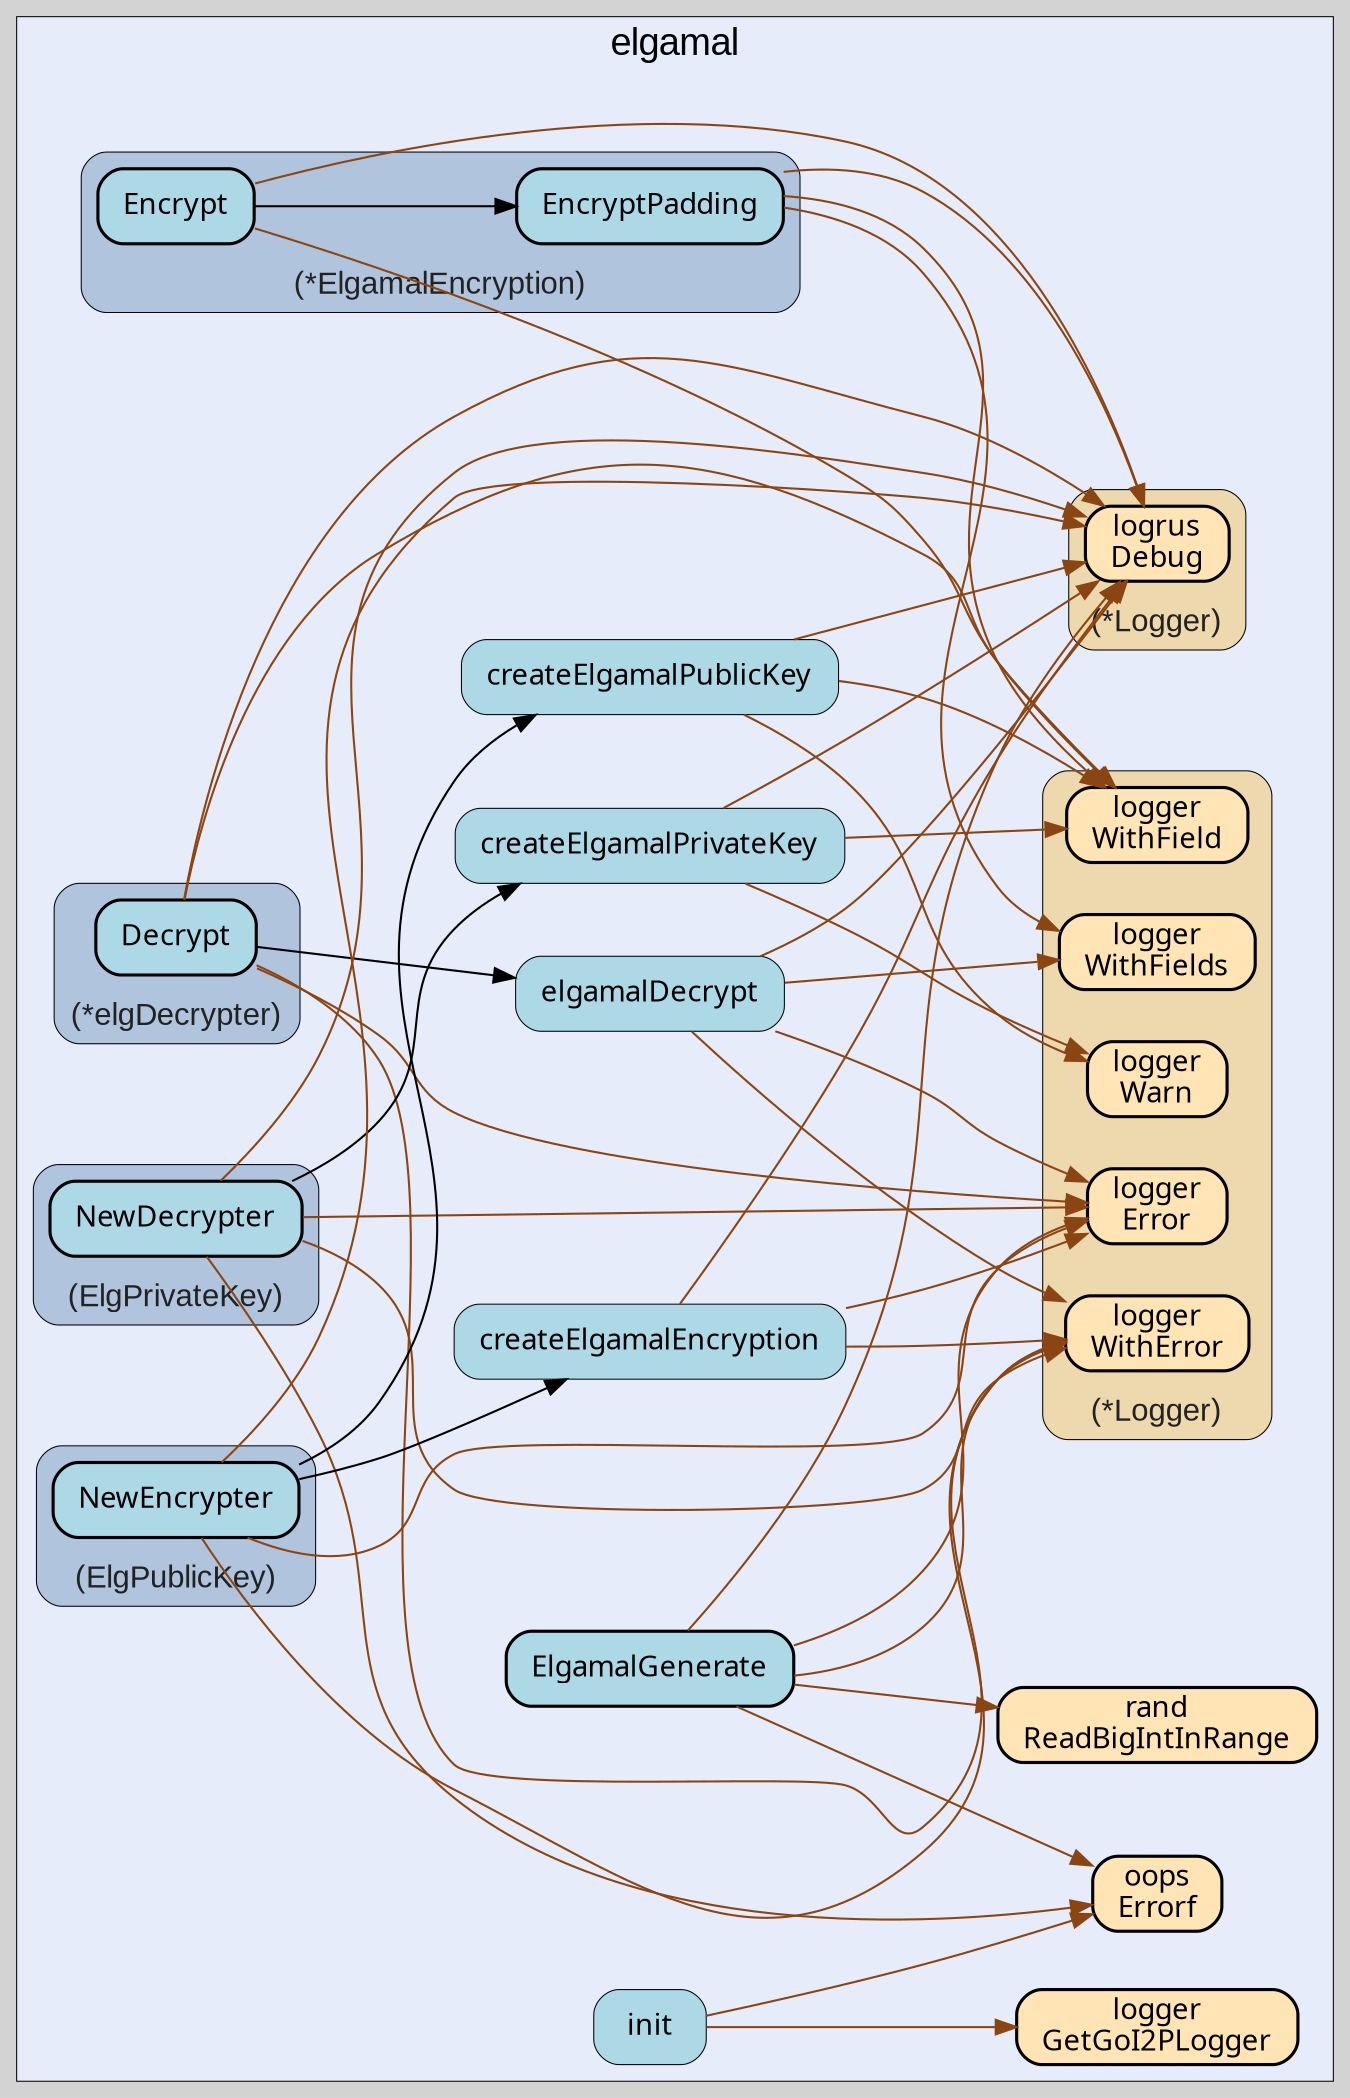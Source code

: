 digraph gocallvis {
    label="";
    labeljust="l";
    fontname="Arial";
    fontsize="14";
    rankdir="LR";
    bgcolor="lightgray";
    style="solid";
    penwidth="0.5";
    pad="0.0";
    nodesep="0.35";

    node [shape="box" style="filled,rounded" fillcolor="honeydew" fontname="Verdana" penwidth="1.0" margin="0.16,0.0"];
    edge [minlen="2"]

    subgraph "cluster_focus" {
        bgcolor="#e6ecfa";
label="elgamal";
labelloc="t";
labeljust="c";
fontsize="18";
        
        "github.com/go-i2p/crypto/elg.elgamalDecrypt" [ fillcolor="lightblue" label="elgamalDecrypt" penwidth="0.5" tooltip="github.com/go-i2p/crypto/elg.elgamalDecrypt | defined in elg.go:47\nat elg.go:78: calling [(*github.com/go-i2p/logger.Logger).Error]\nat elg.go:48: calling [(*github.com/go-i2p/logger.Logger).WithFields]\nat elg.go:78: calling [(*github.com/go-i2p/logger.Logger).WithError]\nat elg.go:51: calling [(*github.com/sirupsen/logrus.Logger).Debug]\nat elg.go:74: calling [(*github.com/sirupsen/logrus.Logger).Debug]" ]
        "github.com/go-i2p/crypto/elg.init" [ fillcolor="lightblue" label="init" penwidth="0.5" tooltip="github.com/go-i2p/crypto/elg.init | defined in .:0\nat constants.go:24: calling [github.com/samber/oops.Errorf]\nat constants.go:25: calling [github.com/samber/oops.Errorf]\nat constants.go:12: calling [github.com/go-i2p/logger.GetGoI2PLogger]" ]
        "github.com/go-i2p/logger.GetGoI2PLogger" [ fillcolor="moccasin" label="logger\nGetGoI2PLogger" penwidth="1.5" tooltip="github.com/go-i2p/logger.GetGoI2PLogger | defined in log.go:120" ]
        "github.com/samber/oops.Errorf" [ label="oops\nErrorf" penwidth="1.5" tooltip="github.com/samber/oops.Errorf | defined in oops.go:34" fillcolor="moccasin" ]
        "github.com/go-i2p/crypto/elg.ElgamalGenerate" [ fillcolor="lightblue" label="ElgamalGenerate" penwidth="1.5" tooltip="github.com/go-i2p/crypto/elg.ElgamalGenerate | defined in elg.go:21\nat elg.go:33: calling [(*github.com/go-i2p/logger.Logger).Error]\nat elg.go:33: calling [(*github.com/go-i2p/logger.Logger).WithError]\nat elg.go:34: calling [github.com/samber/oops.Errorf]\nat elg.go:22: calling [(*github.com/sirupsen/logrus.Logger).Debug]\nat elg.go:42: calling [(*github.com/sirupsen/logrus.Logger).Debug]\nat elg.go:31: calling [github.com/go-i2p/crypto/rand.ReadBigIntInRange]" ]
        "github.com/go-i2p/crypto/rand.ReadBigIntInRange" [ label="rand\nReadBigIntInRange" penwidth="1.5" tooltip="github.com/go-i2p/crypto/rand.ReadBigIntInRange | defined in secure_reader.go:160" fillcolor="moccasin" ]
        "github.com/go-i2p/crypto/elg.createElgamalPublicKey" [ fillcolor="lightblue" label="createElgamalPublicKey" penwidth="0.5" tooltip="github.com/go-i2p/crypto/elg.createElgamalPublicKey | defined in elg_public_key.go:36\nat elg_public_key.go:46: calling [(*github.com/go-i2p/logger.Logger).Warn]\nat elg_public_key.go:37: calling [(*github.com/go-i2p/logger.Logger).WithField]\nat elg_public_key.go:37: calling [(*github.com/sirupsen/logrus.Logger).Debug]\nat elg_public_key.go:44: calling [(*github.com/sirupsen/logrus.Logger).Debug]" ]
        "github.com/go-i2p/crypto/elg.createElgamalEncryption" [ tooltip="github.com/go-i2p/crypto/elg.createElgamalEncryption | defined in elg_encryption.go:56\nat elg_encryption.go:76: calling [(*github.com/go-i2p/logger.Logger).WithError]\nat elg_encryption.go:57: calling [(*github.com/sirupsen/logrus.Logger).Debug]\nat elg_encryption.go:74: calling [(*github.com/sirupsen/logrus.Logger).Debug]\nat elg_encryption.go:76: calling [(*github.com/go-i2p/logger.Logger).Error]" fillcolor="lightblue" label="createElgamalEncryption" penwidth="0.5" ]
        "github.com/go-i2p/crypto/elg.createElgamalPrivateKey" [ fillcolor="lightblue" label="createElgamalPrivateKey" penwidth="0.5" tooltip="github.com/go-i2p/crypto/elg.createElgamalPrivateKey | defined in elg_private_key.go:35\nat elg_private_key.go:36: calling [(*github.com/go-i2p/logger.Logger).WithField]\nat elg_private_key.go:36: calling [(*github.com/sirupsen/logrus.Logger).Debug]\nat elg_private_key.go:59: calling [(*github.com/sirupsen/logrus.Logger).Debug]\nat elg_private_key.go:38: calling [(*github.com/go-i2p/logger.Logger).Warn]\nat elg_private_key.go:46: calling [(*github.com/go-i2p/logger.Logger).Warn]" ]
        
        subgraph "cluster_*github.com/go-i2p/crypto/elg.ElgamalEncryption" {
        fontcolor="#222222";
fillcolor="lightsteelblue";
tooltip="type: *github.com/go-i2p/crypto/elg.ElgamalEncryption";
penwidth="0.5";
fontsize="15";
labelloc="b";
style="rounded,filled";
label="(*ElgamalEncryption)";
        
        "(*github.com/go-i2p/crypto/elg.ElgamalEncryption).EncryptPadding" [ fillcolor="lightblue" label="EncryptPadding" penwidth="1.5" tooltip="(*github.com/go-i2p/crypto/elg.ElgamalEncryption).EncryptPadding | defined in elg_encryption.go:21\nat elg_encryption.go:25: calling [(*github.com/sirupsen/logrus.Logger).Debug]\nat elg_encryption.go:51: calling [(*github.com/sirupsen/logrus.Logger).Debug]\nat elg_encryption.go:51: calling [(*github.com/go-i2p/logger.Logger).WithField]\nat elg_encryption.go:22: calling [(*github.com/go-i2p/logger.Logger).WithFields]" ]
        "(*github.com/go-i2p/crypto/elg.ElgamalEncryption).Encrypt" [ tooltip="(*github.com/go-i2p/crypto/elg.ElgamalEncryption).Encrypt | defined in elg_encryption.go:16\nat elg_encryption.go:17: calling [(*github.com/sirupsen/logrus.Logger).Debug]\nat elg_encryption.go:18: calling [(*github.com/go-i2p/crypto/elg.ElgamalEncryption).EncryptPadding]\nat elg_encryption.go:17: calling [(*github.com/go-i2p/logger.Logger).WithField]" fillcolor="lightblue" label="Encrypt" penwidth="1.5" ]
        
    }

        subgraph "cluster_*github.com/go-i2p/crypto/elg.elgDecrypter" {
        penwidth="0.5";
fontsize="15";
labelloc="b";
label="(*elgDecrypter)";
tooltip="type: *github.com/go-i2p/crypto/elg.elgDecrypter";
fontcolor="#222222";
style="rounded,filled";
fillcolor="lightsteelblue";
        
        "(*github.com/go-i2p/crypto/elg.elgDecrypter).Decrypt" [ tooltip="(*github.com/go-i2p/crypto/elg.elgDecrypter).Decrypt | defined in elg_decrypter.go:9\nat elg_decrypter.go:13: calling [(*github.com/go-i2p/logger.Logger).WithError]\nat elg_decrypter.go:10: calling [(*github.com/go-i2p/logger.Logger).WithField]\nat elg_decrypter.go:15: calling [(*github.com/go-i2p/logger.Logger).WithField]\nat elg_decrypter.go:13: calling [(*github.com/go-i2p/logger.Logger).Error]\nat elg_decrypter.go:10: calling [(*github.com/sirupsen/logrus.Logger).Debug]\nat elg_decrypter.go:15: calling [(*github.com/sirupsen/logrus.Logger).Debug]\nat elg_decrypter.go:11: calling [github.com/go-i2p/crypto/elg.elgamalDecrypt]" fillcolor="lightblue" label="Decrypt" penwidth="1.5" ]
        
    }

        subgraph "cluster_*github.com/go-i2p/logger.Logger" {
        fillcolor="wheat2";
label="(*Logger)";
tooltip="type: *github.com/go-i2p/logger.Logger";
penwidth="0.5";
fontsize="15";
fontcolor="#222222";
labelloc="b";
style="rounded,filled";
        
        "(*github.com/go-i2p/logger.Logger).WithFields" [ fillcolor="moccasin" label="logger\nWithFields" penwidth="1.5" tooltip="(*github.com/go-i2p/logger.Logger).WithFields | defined in log.go:60" ]
        "(*github.com/go-i2p/logger.Logger).WithError" [ penwidth="1.5" tooltip="(*github.com/go-i2p/logger.Logger).WithError | defined in log.go:66" fillcolor="moccasin" label="logger\nWithError" ]
        "(*github.com/go-i2p/logger.Logger).Error" [ fillcolor="moccasin" label="logger\nError" penwidth="1.5" tooltip="(*github.com/go-i2p/logger.Logger).Error | defined in log.go:42" ]
        "(*github.com/go-i2p/logger.Logger).WithField" [ fillcolor="moccasin" label="logger\nWithField" penwidth="1.5" tooltip="(*github.com/go-i2p/logger.Logger).WithField | defined in log.go:54" ]
        "(*github.com/go-i2p/logger.Logger).Warn" [ fillcolor="moccasin" label="logger\nWarn" penwidth="1.5" tooltip="(*github.com/go-i2p/logger.Logger).Warn | defined in log.go:30" ]
        
    }

        subgraph "cluster_*github.com/sirupsen/logrus.Logger" {
        style="rounded,filled";
fillcolor="wheat2";
label="(*Logger)";
tooltip="type: *github.com/sirupsen/logrus.Logger";
penwidth="0.5";
fontsize="15";
fontcolor="#222222";
labelloc="b";
        
        "(*github.com/sirupsen/logrus.Logger).Debug" [ fillcolor="moccasin" label="logrus\nDebug" penwidth="1.5" tooltip="(*github.com/sirupsen/logrus.Logger).Debug | defined in logger.go:221" ]
        
    }

        subgraph "cluster_github.com/go-i2p/crypto/elg.ElgPrivateKey" {
        fontcolor="#222222";
labelloc="b";
label="(ElgPrivateKey)";
tooltip="type: github.com/go-i2p/crypto/elg.ElgPrivateKey";
penwidth="0.5";
fontsize="15";
style="rounded,filled";
fillcolor="lightsteelblue";
        
        "(github.com/go-i2p/crypto/elg.ElgPrivateKey).NewDecrypter" [ fillcolor="lightblue" label="NewDecrypter" penwidth="1.5" tooltip="(github.com/go-i2p/crypto/elg.ElgPrivateKey).NewDecrypter | defined in elg_private_key.go:19\nat elg_private_key.go:20: calling [(*github.com/sirupsen/logrus.Logger).Debug]\nat elg_private_key.go:30: calling [(*github.com/sirupsen/logrus.Logger).Debug]\nat elg_private_key.go:21: calling [github.com/go-i2p/crypto/elg.createElgamalPrivateKey]\nat elg_private_key.go:23: calling [github.com/samber/oops.Errorf]\nat elg_private_key.go:24: calling [(*github.com/go-i2p/logger.Logger).WithError]\nat elg_private_key.go:24: calling [(*github.com/go-i2p/logger.Logger).Error]" ]
        
    }

        subgraph "cluster_github.com/go-i2p/crypto/elg.ElgPublicKey" {
        fillcolor="lightsteelblue";
label="(ElgPublicKey)";
tooltip="type: github.com/go-i2p/crypto/elg.ElgPublicKey";
penwidth="0.5";
fontsize="15";
fontcolor="#222222";
labelloc="b";
style="rounded,filled";
        
        "(github.com/go-i2p/crypto/elg.ElgPublicKey).NewEncrypter" [ fillcolor="lightblue" label="NewEncrypter" penwidth="1.5" tooltip="(github.com/go-i2p/crypto/elg.ElgPublicKey).NewEncrypter | defined in elg_public_key.go:23\nat elg_public_key.go:24: calling [(*github.com/sirupsen/logrus.Logger).Debug]\nat elg_public_key.go:30: calling [(*github.com/sirupsen/logrus.Logger).Debug]\nat elg_public_key.go:26: calling [github.com/go-i2p/crypto/elg.createElgamalEncryption]\nat elg_public_key.go:25: calling [github.com/go-i2p/crypto/elg.createElgamalPublicKey]\nat elg_public_key.go:28: calling [(*github.com/go-i2p/logger.Logger).Error]\nat elg_public_key.go:28: calling [(*github.com/go-i2p/logger.Logger).WithError]" ]
        
    }

    }

    "(*github.com/go-i2p/crypto/elg.elgDecrypter).Decrypt" -> "(*github.com/go-i2p/logger.Logger).WithError" [ color="saddlebrown" tooltip="at elg_decrypter.go:13: calling [(*github.com/go-i2p/logger.Logger).WithError]" ]
    "github.com/go-i2p/crypto/elg.createElgamalPrivateKey" -> "(*github.com/go-i2p/logger.Logger).WithField" [ color="saddlebrown" tooltip="at elg_private_key.go:36: calling [(*github.com/go-i2p/logger.Logger).WithField]" ]
    "(github.com/go-i2p/crypto/elg.ElgPrivateKey).NewDecrypter" -> "(*github.com/sirupsen/logrus.Logger).Debug" [ color="saddlebrown" tooltip="at elg_private_key.go:20: calling [(*github.com/sirupsen/logrus.Logger).Debug]\nat elg_private_key.go:30: calling [(*github.com/sirupsen/logrus.Logger).Debug]" ]
    "github.com/go-i2p/crypto/elg.elgamalDecrypt" -> "(*github.com/go-i2p/logger.Logger).Error" [ color="saddlebrown" tooltip="at elg.go:78: calling [(*github.com/go-i2p/logger.Logger).Error]" ]
    "github.com/go-i2p/crypto/elg.init" -> "github.com/samber/oops.Errorf" [ color="saddlebrown" tooltip="at constants.go:24: calling [github.com/samber/oops.Errorf]\nat constants.go:25: calling [github.com/samber/oops.Errorf]" ]
    "github.com/go-i2p/crypto/elg.ElgamalGenerate" -> "(*github.com/go-i2p/logger.Logger).Error" [ color="saddlebrown" tooltip="at elg.go:33: calling [(*github.com/go-i2p/logger.Logger).Error]" ]
    "(github.com/go-i2p/crypto/elg.ElgPublicKey).NewEncrypter" -> "(*github.com/sirupsen/logrus.Logger).Debug" [ color="saddlebrown" tooltip="at elg_public_key.go:24: calling [(*github.com/sirupsen/logrus.Logger).Debug]\nat elg_public_key.go:30: calling [(*github.com/sirupsen/logrus.Logger).Debug]" ]
    "github.com/go-i2p/crypto/elg.createElgamalEncryption" -> "(*github.com/go-i2p/logger.Logger).WithError" [ tooltip="at elg_encryption.go:76: calling [(*github.com/go-i2p/logger.Logger).WithError]" color="saddlebrown" ]
    "github.com/go-i2p/crypto/elg.elgamalDecrypt" -> "(*github.com/go-i2p/logger.Logger).WithFields" [ color="saddlebrown" tooltip="at elg.go:48: calling [(*github.com/go-i2p/logger.Logger).WithFields]" ]
    "github.com/go-i2p/crypto/elg.ElgamalGenerate" -> "(*github.com/go-i2p/logger.Logger).WithError" [ color="saddlebrown" tooltip="at elg.go:33: calling [(*github.com/go-i2p/logger.Logger).WithError]" ]
    "github.com/go-i2p/crypto/elg.createElgamalPublicKey" -> "(*github.com/go-i2p/logger.Logger).Warn" [ color="saddlebrown" tooltip="at elg_public_key.go:46: calling [(*github.com/go-i2p/logger.Logger).Warn]" ]
    "(*github.com/go-i2p/crypto/elg.ElgamalEncryption).EncryptPadding" -> "(*github.com/sirupsen/logrus.Logger).Debug" [ tooltip="at elg_encryption.go:25: calling [(*github.com/sirupsen/logrus.Logger).Debug]\nat elg_encryption.go:51: calling [(*github.com/sirupsen/logrus.Logger).Debug]" color="saddlebrown" ]
    "github.com/go-i2p/crypto/elg.elgamalDecrypt" -> "(*github.com/go-i2p/logger.Logger).WithError" [ color="saddlebrown" tooltip="at elg.go:78: calling [(*github.com/go-i2p/logger.Logger).WithError]" ]
    "github.com/go-i2p/crypto/elg.ElgamalGenerate" -> "github.com/samber/oops.Errorf" [ color="saddlebrown" tooltip="at elg.go:34: calling [github.com/samber/oops.Errorf]" ]
    "(*github.com/go-i2p/crypto/elg.elgDecrypter).Decrypt" -> "(*github.com/go-i2p/logger.Logger).WithField" [ tooltip="at elg_decrypter.go:10: calling [(*github.com/go-i2p/logger.Logger).WithField]\nat elg_decrypter.go:15: calling [(*github.com/go-i2p/logger.Logger).WithField]" color="saddlebrown" ]
    "(*github.com/go-i2p/crypto/elg.elgDecrypter).Decrypt" -> "(*github.com/go-i2p/logger.Logger).Error" [ color="saddlebrown" tooltip="at elg_decrypter.go:13: calling [(*github.com/go-i2p/logger.Logger).Error]" ]
    "github.com/go-i2p/crypto/elg.createElgamalPublicKey" -> "(*github.com/go-i2p/logger.Logger).WithField" [ color="saddlebrown" tooltip="at elg_public_key.go:37: calling [(*github.com/go-i2p/logger.Logger).WithField]" ]
    "(*github.com/go-i2p/crypto/elg.ElgamalEncryption).EncryptPadding" -> "(*github.com/go-i2p/logger.Logger).WithField" [ color="saddlebrown" tooltip="at elg_encryption.go:51: calling [(*github.com/go-i2p/logger.Logger).WithField]" ]
    "github.com/go-i2p/crypto/elg.createElgamalPrivateKey" -> "(*github.com/sirupsen/logrus.Logger).Debug" [ color="saddlebrown" tooltip="at elg_private_key.go:36: calling [(*github.com/sirupsen/logrus.Logger).Debug]\nat elg_private_key.go:59: calling [(*github.com/sirupsen/logrus.Logger).Debug]" ]
    "github.com/go-i2p/crypto/elg.elgamalDecrypt" -> "(*github.com/sirupsen/logrus.Logger).Debug" [ color="saddlebrown" tooltip="at elg.go:51: calling [(*github.com/sirupsen/logrus.Logger).Debug]\nat elg.go:74: calling [(*github.com/sirupsen/logrus.Logger).Debug]" ]
    "github.com/go-i2p/crypto/elg.init" -> "github.com/go-i2p/logger.GetGoI2PLogger" [ color="saddlebrown" tooltip="at constants.go:12: calling [github.com/go-i2p/logger.GetGoI2PLogger]" ]
    "(*github.com/go-i2p/crypto/elg.elgDecrypter).Decrypt" -> "(*github.com/sirupsen/logrus.Logger).Debug" [ color="saddlebrown" tooltip="at elg_decrypter.go:10: calling [(*github.com/sirupsen/logrus.Logger).Debug]\nat elg_decrypter.go:15: calling [(*github.com/sirupsen/logrus.Logger).Debug]" ]
    "github.com/go-i2p/crypto/elg.createElgamalEncryption" -> "(*github.com/sirupsen/logrus.Logger).Debug" [ color="saddlebrown" tooltip="at elg_encryption.go:57: calling [(*github.com/sirupsen/logrus.Logger).Debug]\nat elg_encryption.go:74: calling [(*github.com/sirupsen/logrus.Logger).Debug]" ]
    "(github.com/go-i2p/crypto/elg.ElgPublicKey).NewEncrypter" -> "github.com/go-i2p/crypto/elg.createElgamalEncryption" [ tooltip="at elg_public_key.go:26: calling [github.com/go-i2p/crypto/elg.createElgamalEncryption]" ]
    "github.com/go-i2p/crypto/elg.createElgamalPrivateKey" -> "(*github.com/go-i2p/logger.Logger).Warn" [ color="saddlebrown" tooltip="at elg_private_key.go:38: calling [(*github.com/go-i2p/logger.Logger).Warn]\nat elg_private_key.go:46: calling [(*github.com/go-i2p/logger.Logger).Warn]" ]
    "(*github.com/go-i2p/crypto/elg.elgDecrypter).Decrypt" -> "github.com/go-i2p/crypto/elg.elgamalDecrypt" [ tooltip="at elg_decrypter.go:11: calling [github.com/go-i2p/crypto/elg.elgamalDecrypt]" ]
    "(github.com/go-i2p/crypto/elg.ElgPublicKey).NewEncrypter" -> "github.com/go-i2p/crypto/elg.createElgamalPublicKey" [ tooltip="at elg_public_key.go:25: calling [github.com/go-i2p/crypto/elg.createElgamalPublicKey]" ]
    "github.com/go-i2p/crypto/elg.createElgamalEncryption" -> "(*github.com/go-i2p/logger.Logger).Error" [ color="saddlebrown" tooltip="at elg_encryption.go:76: calling [(*github.com/go-i2p/logger.Logger).Error]" ]
    "(github.com/go-i2p/crypto/elg.ElgPublicKey).NewEncrypter" -> "(*github.com/go-i2p/logger.Logger).Error" [ color="saddlebrown" tooltip="at elg_public_key.go:28: calling [(*github.com/go-i2p/logger.Logger).Error]" ]
    "(*github.com/go-i2p/crypto/elg.ElgamalEncryption).Encrypt" -> "(*github.com/sirupsen/logrus.Logger).Debug" [ color="saddlebrown" tooltip="at elg_encryption.go:17: calling [(*github.com/sirupsen/logrus.Logger).Debug]" ]
    "(*github.com/go-i2p/crypto/elg.ElgamalEncryption).Encrypt" -> "(*github.com/go-i2p/crypto/elg.ElgamalEncryption).EncryptPadding" [ tooltip="at elg_encryption.go:18: calling [(*github.com/go-i2p/crypto/elg.ElgamalEncryption).EncryptPadding]" ]
    "(github.com/go-i2p/crypto/elg.ElgPrivateKey).NewDecrypter" -> "github.com/go-i2p/crypto/elg.createElgamalPrivateKey" [ tooltip="at elg_private_key.go:21: calling [github.com/go-i2p/crypto/elg.createElgamalPrivateKey]" ]
    "(github.com/go-i2p/crypto/elg.ElgPrivateKey).NewDecrypter" -> "github.com/samber/oops.Errorf" [ color="saddlebrown" tooltip="at elg_private_key.go:23: calling [github.com/samber/oops.Errorf]" ]
    "github.com/go-i2p/crypto/elg.createElgamalPublicKey" -> "(*github.com/sirupsen/logrus.Logger).Debug" [ color="saddlebrown" tooltip="at elg_public_key.go:37: calling [(*github.com/sirupsen/logrus.Logger).Debug]\nat elg_public_key.go:44: calling [(*github.com/sirupsen/logrus.Logger).Debug]" ]
    "(*github.com/go-i2p/crypto/elg.ElgamalEncryption).EncryptPadding" -> "(*github.com/go-i2p/logger.Logger).WithFields" [ color="saddlebrown" tooltip="at elg_encryption.go:22: calling [(*github.com/go-i2p/logger.Logger).WithFields]" ]
    "(*github.com/go-i2p/crypto/elg.ElgamalEncryption).Encrypt" -> "(*github.com/go-i2p/logger.Logger).WithField" [ tooltip="at elg_encryption.go:17: calling [(*github.com/go-i2p/logger.Logger).WithField]" color="saddlebrown" ]
    "(github.com/go-i2p/crypto/elg.ElgPrivateKey).NewDecrypter" -> "(*github.com/go-i2p/logger.Logger).WithError" [ color="saddlebrown" tooltip="at elg_private_key.go:24: calling [(*github.com/go-i2p/logger.Logger).WithError]" ]
    "(github.com/go-i2p/crypto/elg.ElgPrivateKey).NewDecrypter" -> "(*github.com/go-i2p/logger.Logger).Error" [ tooltip="at elg_private_key.go:24: calling [(*github.com/go-i2p/logger.Logger).Error]" color="saddlebrown" ]
    "(github.com/go-i2p/crypto/elg.ElgPublicKey).NewEncrypter" -> "(*github.com/go-i2p/logger.Logger).WithError" [ color="saddlebrown" tooltip="at elg_public_key.go:28: calling [(*github.com/go-i2p/logger.Logger).WithError]" ]
    "github.com/go-i2p/crypto/elg.ElgamalGenerate" -> "(*github.com/sirupsen/logrus.Logger).Debug" [ color="saddlebrown" tooltip="at elg.go:22: calling [(*github.com/sirupsen/logrus.Logger).Debug]\nat elg.go:42: calling [(*github.com/sirupsen/logrus.Logger).Debug]" ]
    "github.com/go-i2p/crypto/elg.ElgamalGenerate" -> "github.com/go-i2p/crypto/rand.ReadBigIntInRange" [ color="saddlebrown" tooltip="at elg.go:31: calling [github.com/go-i2p/crypto/rand.ReadBigIntInRange]" ]
}
